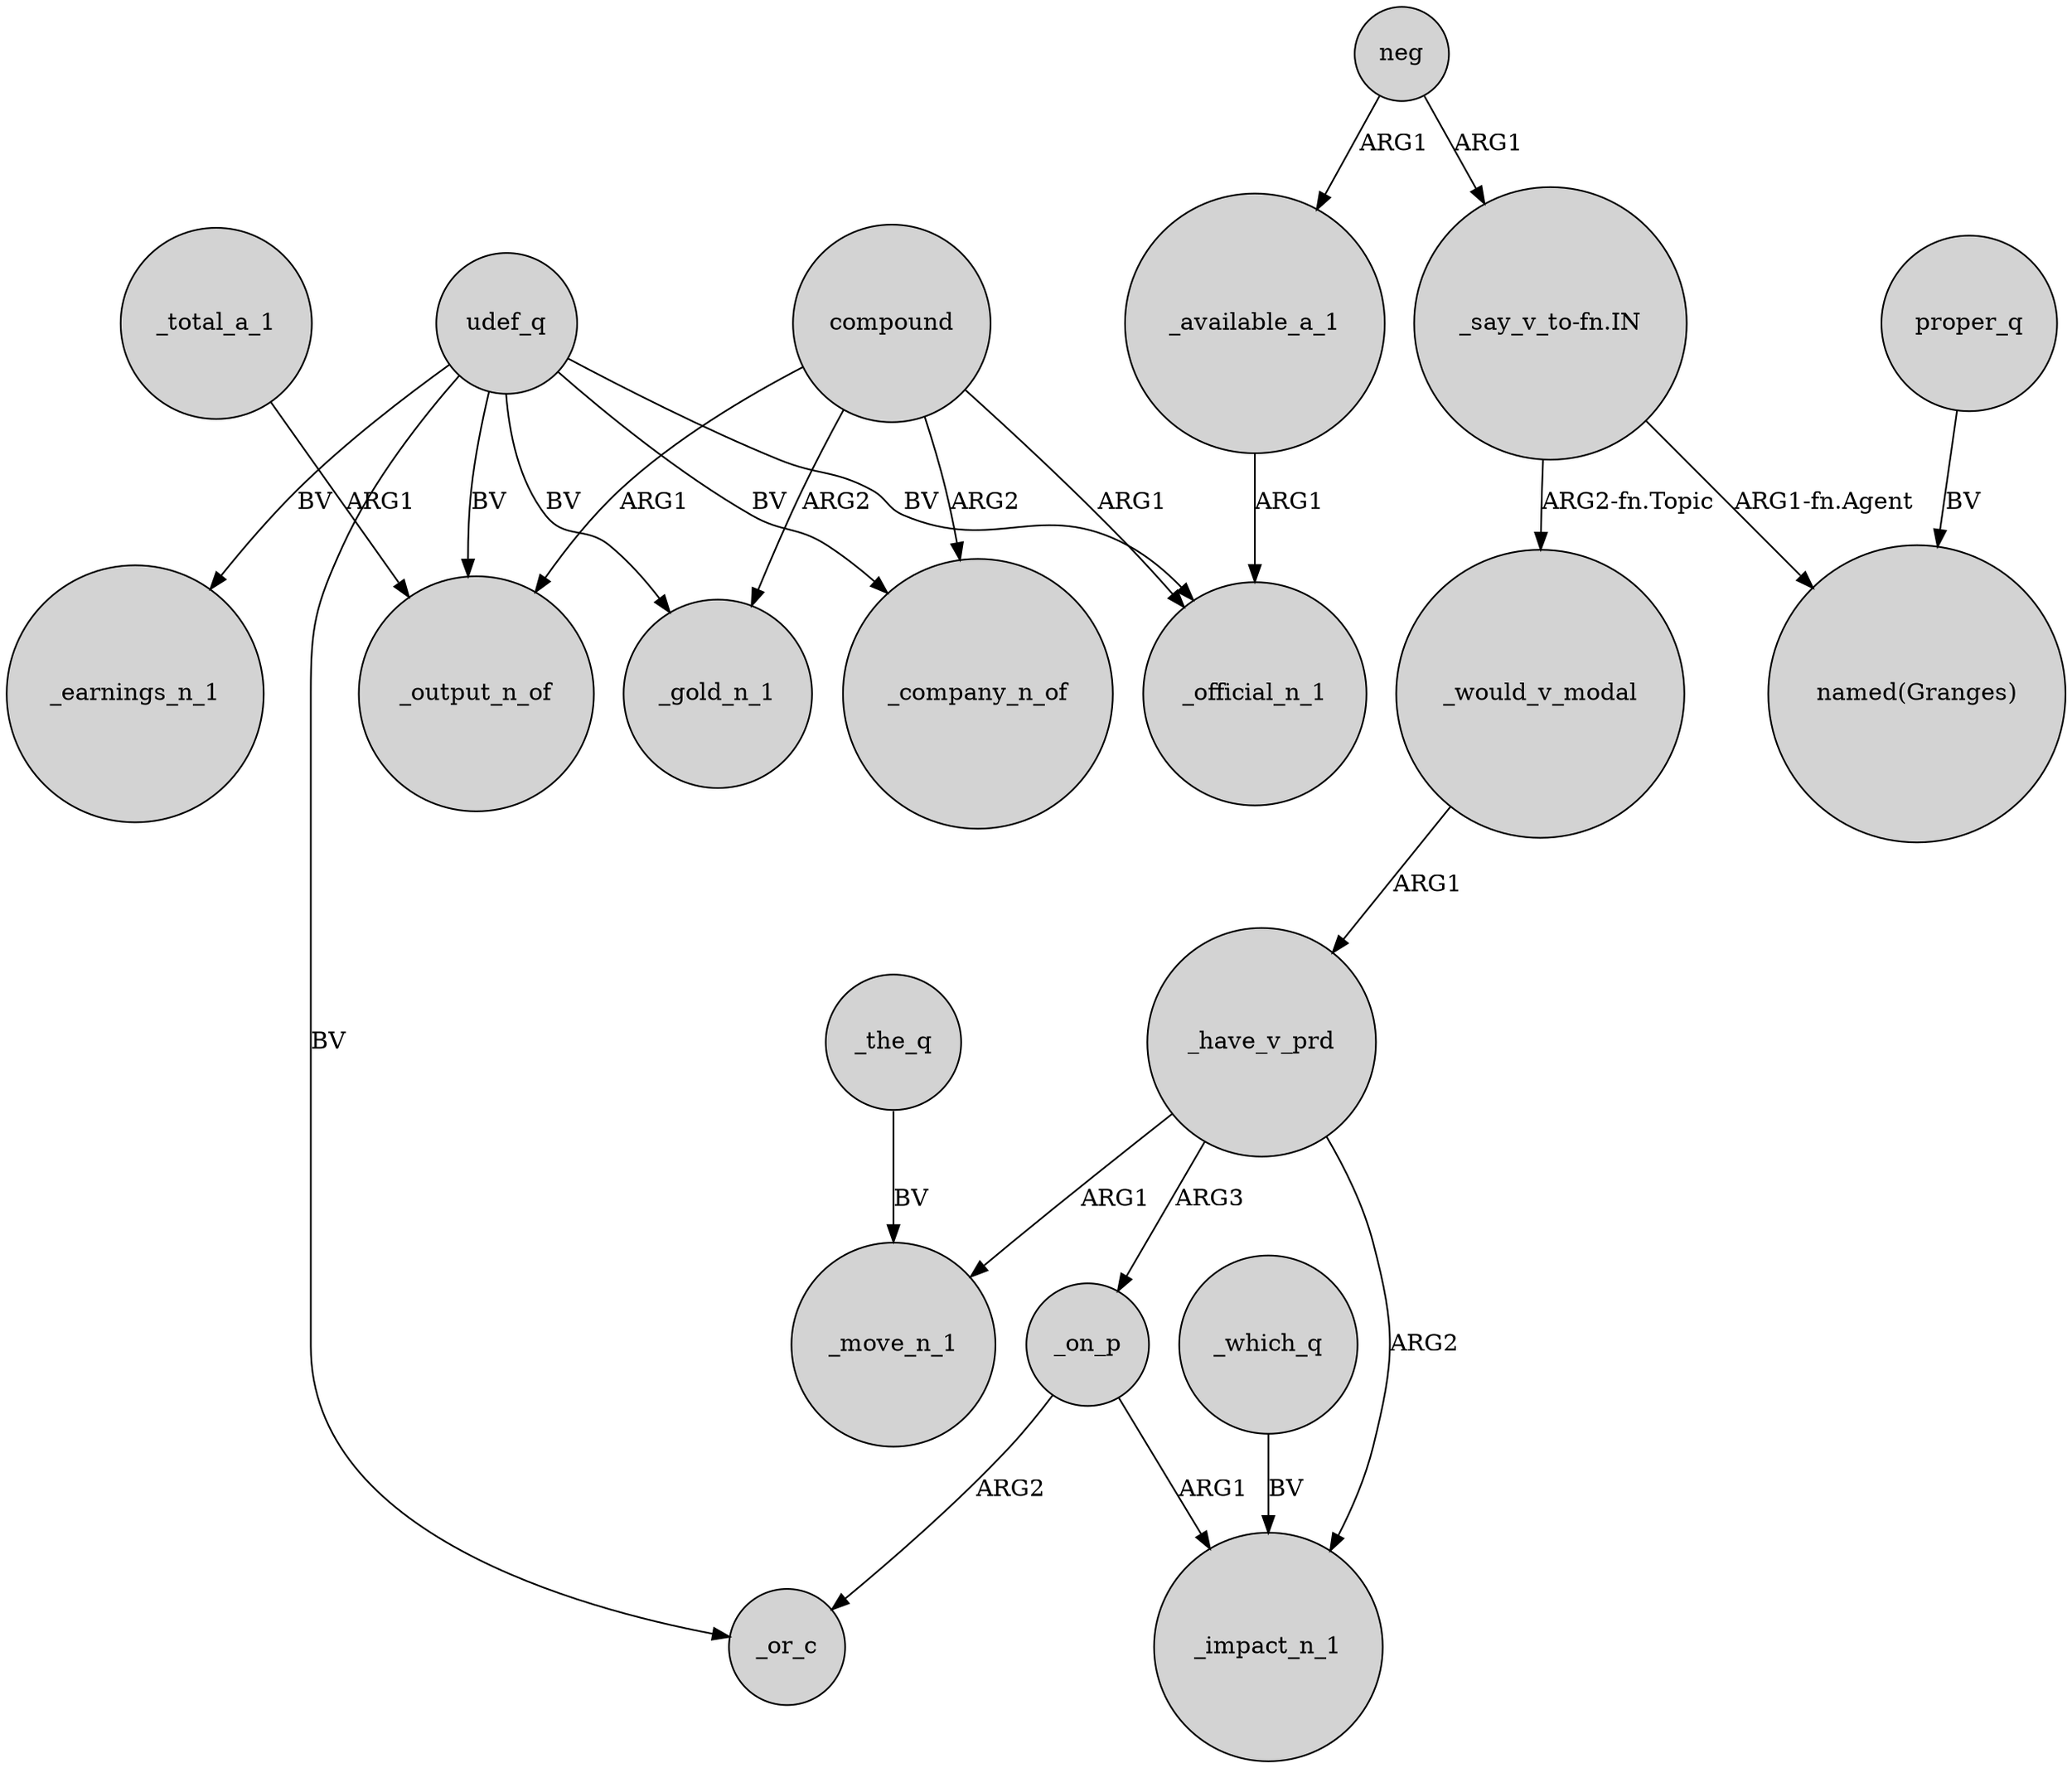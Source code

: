 digraph {
	node [shape=circle style=filled]
	"_say_v_to-fn.IN" -> _would_v_modal [label="ARG2-fn.Topic"]
	_have_v_prd -> _move_n_1 [label=ARG1]
	_total_a_1 -> _output_n_of [label=ARG1]
	compound -> _output_n_of [label=ARG1]
	_have_v_prd -> _on_p [label=ARG3]
	udef_q -> _earnings_n_1 [label=BV]
	neg -> "_say_v_to-fn.IN" [label=ARG1]
	compound -> _gold_n_1 [label=ARG2]
	compound -> _company_n_of [label=ARG2]
	udef_q -> _or_c [label=BV]
	_the_q -> _move_n_1 [label=BV]
	neg -> _available_a_1 [label=ARG1]
	_have_v_prd -> _impact_n_1 [label=ARG2]
	udef_q -> _output_n_of [label=BV]
	_on_p -> _or_c [label=ARG2]
	udef_q -> _gold_n_1 [label=BV]
	udef_q -> _official_n_1 [label=BV]
	"_say_v_to-fn.IN" -> "named(Granges)" [label="ARG1-fn.Agent"]
	_would_v_modal -> _have_v_prd [label=ARG1]
	_on_p -> _impact_n_1 [label=ARG1]
	compound -> _official_n_1 [label=ARG1]
	_available_a_1 -> _official_n_1 [label=ARG1]
	udef_q -> _company_n_of [label=BV]
	proper_q -> "named(Granges)" [label=BV]
	_which_q -> _impact_n_1 [label=BV]
}
